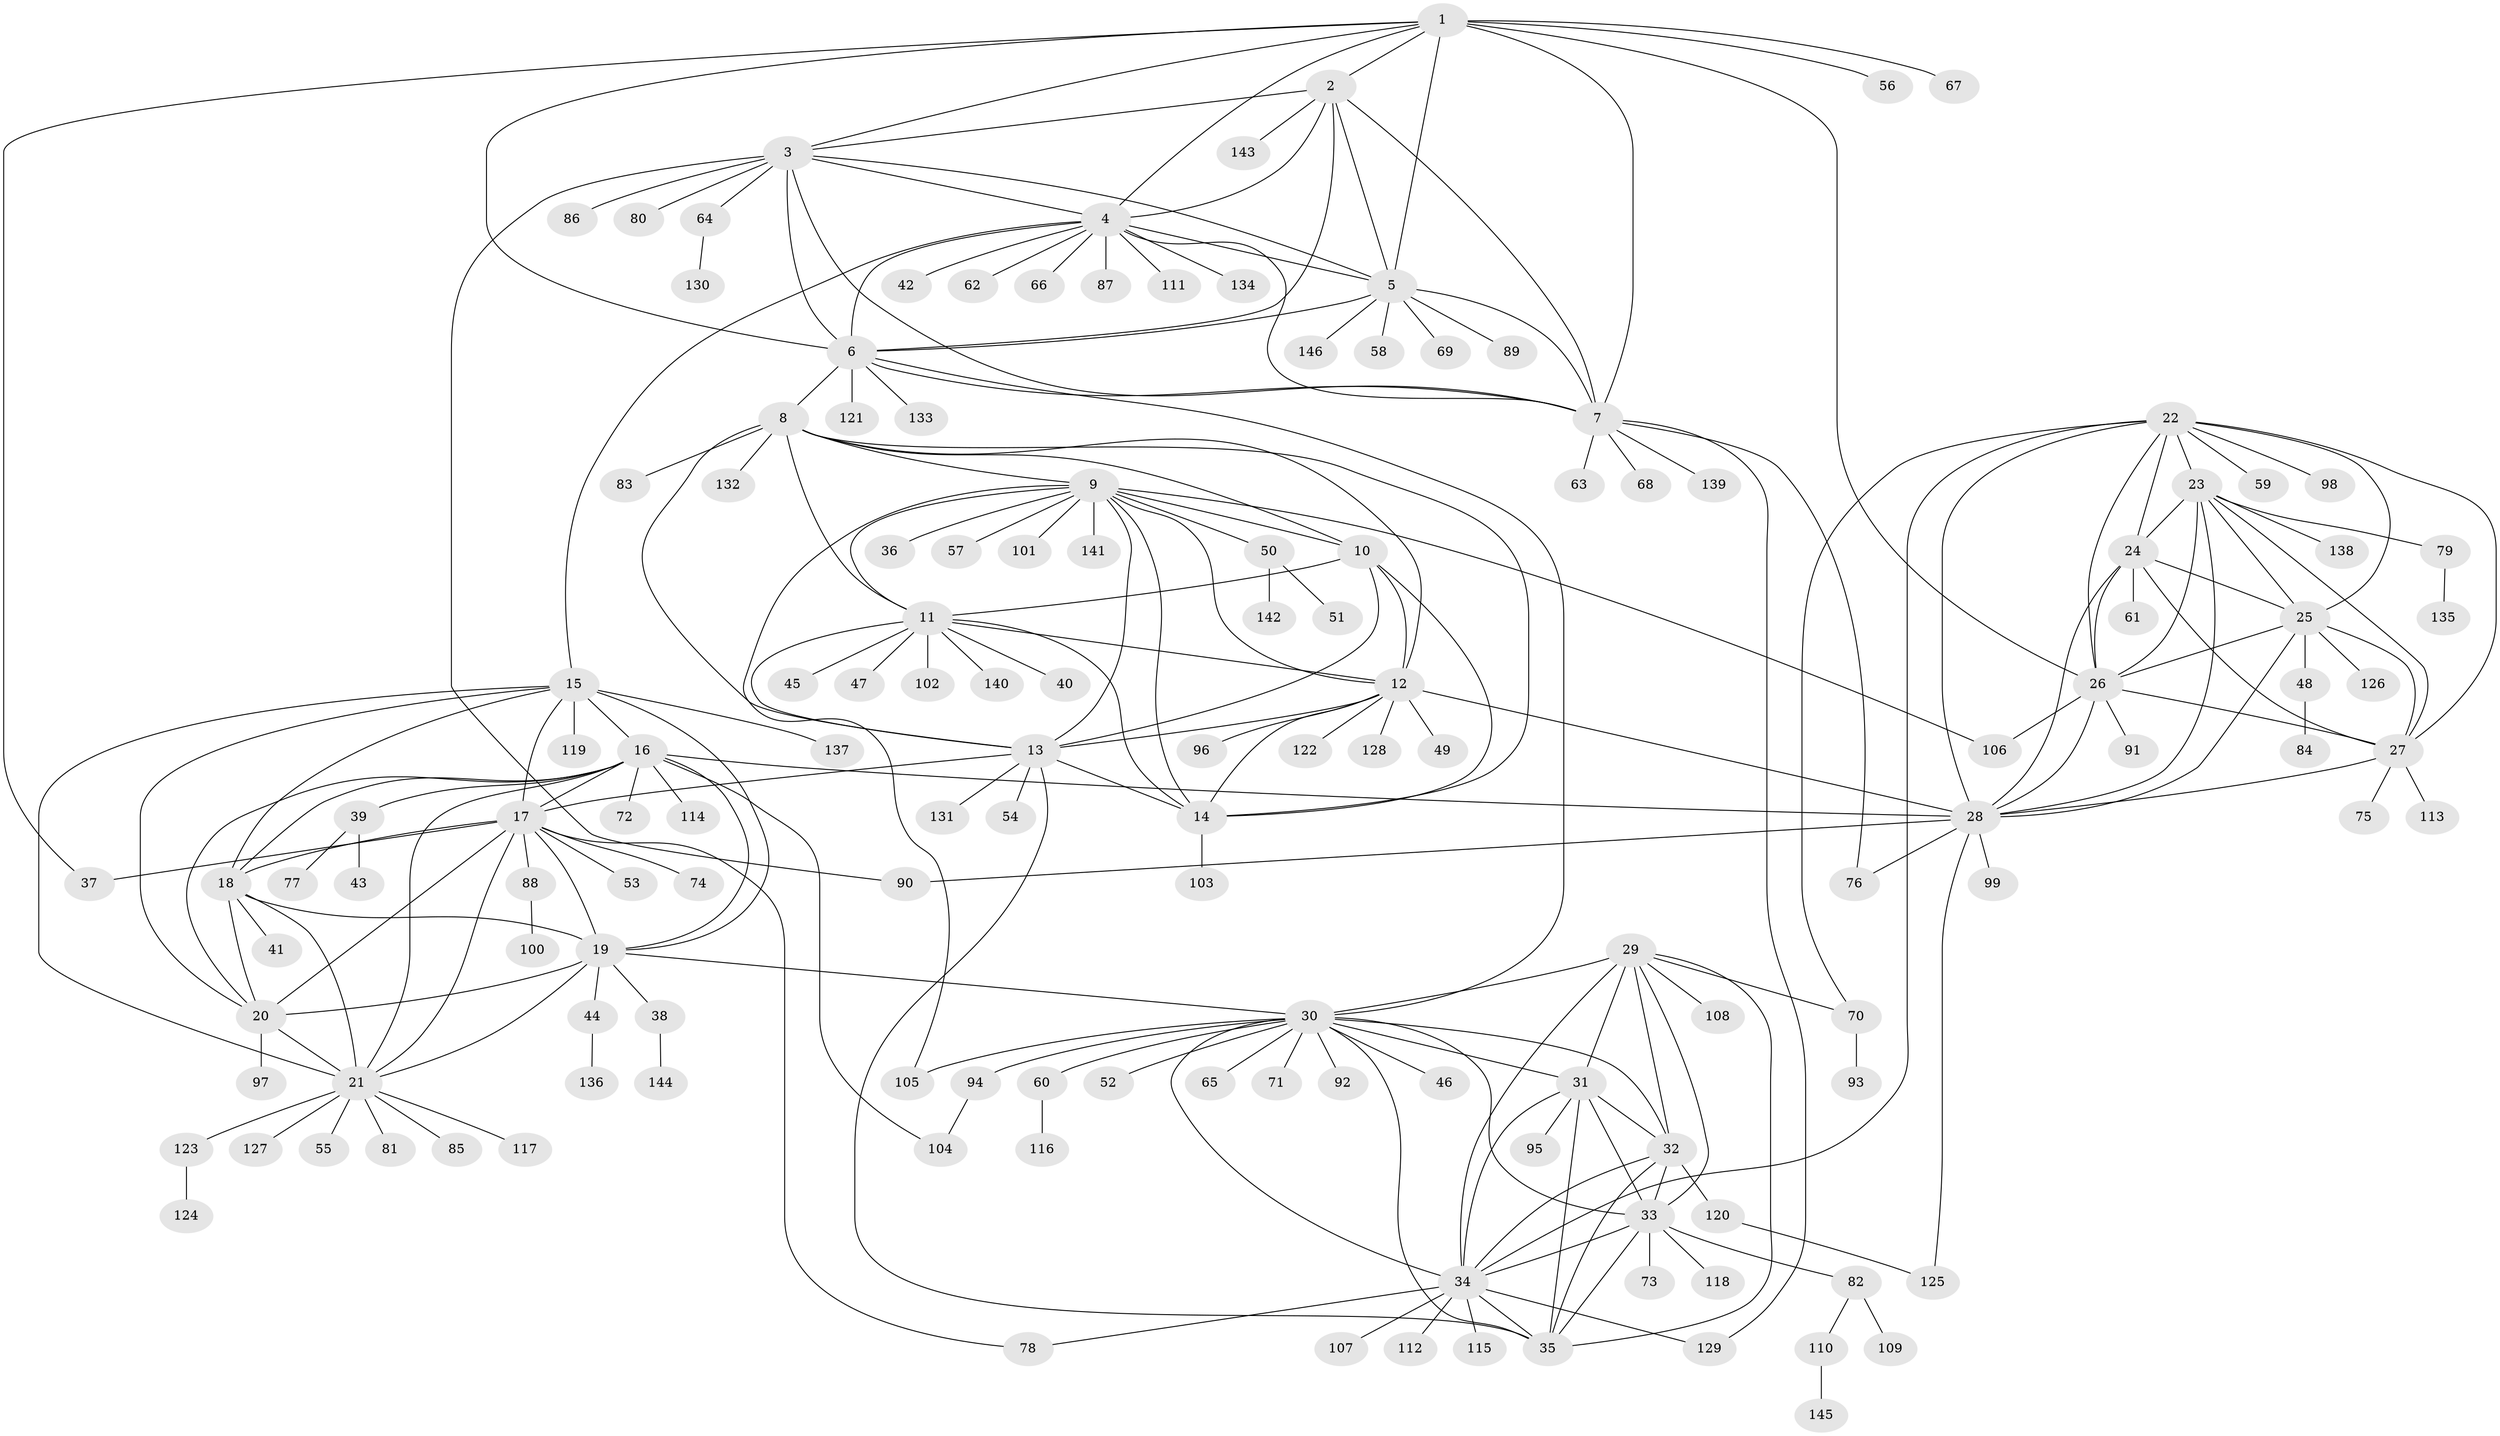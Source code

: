 // Generated by graph-tools (version 1.1) at 2025/15/03/09/25 04:15:55]
// undirected, 146 vertices, 236 edges
graph export_dot {
graph [start="1"]
  node [color=gray90,style=filled];
  1;
  2;
  3;
  4;
  5;
  6;
  7;
  8;
  9;
  10;
  11;
  12;
  13;
  14;
  15;
  16;
  17;
  18;
  19;
  20;
  21;
  22;
  23;
  24;
  25;
  26;
  27;
  28;
  29;
  30;
  31;
  32;
  33;
  34;
  35;
  36;
  37;
  38;
  39;
  40;
  41;
  42;
  43;
  44;
  45;
  46;
  47;
  48;
  49;
  50;
  51;
  52;
  53;
  54;
  55;
  56;
  57;
  58;
  59;
  60;
  61;
  62;
  63;
  64;
  65;
  66;
  67;
  68;
  69;
  70;
  71;
  72;
  73;
  74;
  75;
  76;
  77;
  78;
  79;
  80;
  81;
  82;
  83;
  84;
  85;
  86;
  87;
  88;
  89;
  90;
  91;
  92;
  93;
  94;
  95;
  96;
  97;
  98;
  99;
  100;
  101;
  102;
  103;
  104;
  105;
  106;
  107;
  108;
  109;
  110;
  111;
  112;
  113;
  114;
  115;
  116;
  117;
  118;
  119;
  120;
  121;
  122;
  123;
  124;
  125;
  126;
  127;
  128;
  129;
  130;
  131;
  132;
  133;
  134;
  135;
  136;
  137;
  138;
  139;
  140;
  141;
  142;
  143;
  144;
  145;
  146;
  1 -- 2;
  1 -- 3;
  1 -- 4;
  1 -- 5;
  1 -- 6;
  1 -- 7;
  1 -- 26;
  1 -- 37;
  1 -- 56;
  1 -- 67;
  2 -- 3;
  2 -- 4;
  2 -- 5;
  2 -- 6;
  2 -- 7;
  2 -- 143;
  3 -- 4;
  3 -- 5;
  3 -- 6;
  3 -- 7;
  3 -- 64;
  3 -- 80;
  3 -- 86;
  3 -- 90;
  4 -- 5;
  4 -- 6;
  4 -- 7;
  4 -- 15;
  4 -- 42;
  4 -- 62;
  4 -- 66;
  4 -- 87;
  4 -- 111;
  4 -- 134;
  5 -- 6;
  5 -- 7;
  5 -- 58;
  5 -- 69;
  5 -- 89;
  5 -- 146;
  6 -- 7;
  6 -- 8;
  6 -- 30;
  6 -- 121;
  6 -- 133;
  7 -- 63;
  7 -- 68;
  7 -- 76;
  7 -- 129;
  7 -- 139;
  8 -- 9;
  8 -- 10;
  8 -- 11;
  8 -- 12;
  8 -- 13;
  8 -- 14;
  8 -- 83;
  8 -- 132;
  9 -- 10;
  9 -- 11;
  9 -- 12;
  9 -- 13;
  9 -- 14;
  9 -- 36;
  9 -- 50;
  9 -- 57;
  9 -- 101;
  9 -- 105;
  9 -- 106;
  9 -- 141;
  10 -- 11;
  10 -- 12;
  10 -- 13;
  10 -- 14;
  11 -- 12;
  11 -- 13;
  11 -- 14;
  11 -- 40;
  11 -- 45;
  11 -- 47;
  11 -- 102;
  11 -- 140;
  12 -- 13;
  12 -- 14;
  12 -- 28;
  12 -- 49;
  12 -- 96;
  12 -- 122;
  12 -- 128;
  13 -- 14;
  13 -- 17;
  13 -- 35;
  13 -- 54;
  13 -- 131;
  14 -- 103;
  15 -- 16;
  15 -- 17;
  15 -- 18;
  15 -- 19;
  15 -- 20;
  15 -- 21;
  15 -- 119;
  15 -- 137;
  16 -- 17;
  16 -- 18;
  16 -- 19;
  16 -- 20;
  16 -- 21;
  16 -- 28;
  16 -- 39;
  16 -- 72;
  16 -- 104;
  16 -- 114;
  17 -- 18;
  17 -- 19;
  17 -- 20;
  17 -- 21;
  17 -- 37;
  17 -- 53;
  17 -- 74;
  17 -- 78;
  17 -- 88;
  18 -- 19;
  18 -- 20;
  18 -- 21;
  18 -- 41;
  19 -- 20;
  19 -- 21;
  19 -- 30;
  19 -- 38;
  19 -- 44;
  20 -- 21;
  20 -- 97;
  21 -- 55;
  21 -- 81;
  21 -- 85;
  21 -- 117;
  21 -- 123;
  21 -- 127;
  22 -- 23;
  22 -- 24;
  22 -- 25;
  22 -- 26;
  22 -- 27;
  22 -- 28;
  22 -- 34;
  22 -- 59;
  22 -- 70;
  22 -- 98;
  23 -- 24;
  23 -- 25;
  23 -- 26;
  23 -- 27;
  23 -- 28;
  23 -- 79;
  23 -- 138;
  24 -- 25;
  24 -- 26;
  24 -- 27;
  24 -- 28;
  24 -- 61;
  25 -- 26;
  25 -- 27;
  25 -- 28;
  25 -- 48;
  25 -- 126;
  26 -- 27;
  26 -- 28;
  26 -- 91;
  26 -- 106;
  27 -- 28;
  27 -- 75;
  27 -- 113;
  28 -- 76;
  28 -- 90;
  28 -- 99;
  28 -- 125;
  29 -- 30;
  29 -- 31;
  29 -- 32;
  29 -- 33;
  29 -- 34;
  29 -- 35;
  29 -- 70;
  29 -- 108;
  30 -- 31;
  30 -- 32;
  30 -- 33;
  30 -- 34;
  30 -- 35;
  30 -- 46;
  30 -- 52;
  30 -- 60;
  30 -- 65;
  30 -- 71;
  30 -- 92;
  30 -- 94;
  30 -- 105;
  31 -- 32;
  31 -- 33;
  31 -- 34;
  31 -- 35;
  31 -- 95;
  32 -- 33;
  32 -- 34;
  32 -- 35;
  32 -- 120;
  33 -- 34;
  33 -- 35;
  33 -- 73;
  33 -- 82;
  33 -- 118;
  34 -- 35;
  34 -- 78;
  34 -- 107;
  34 -- 112;
  34 -- 115;
  34 -- 129;
  38 -- 144;
  39 -- 43;
  39 -- 77;
  44 -- 136;
  48 -- 84;
  50 -- 51;
  50 -- 142;
  60 -- 116;
  64 -- 130;
  70 -- 93;
  79 -- 135;
  82 -- 109;
  82 -- 110;
  88 -- 100;
  94 -- 104;
  110 -- 145;
  120 -- 125;
  123 -- 124;
}
